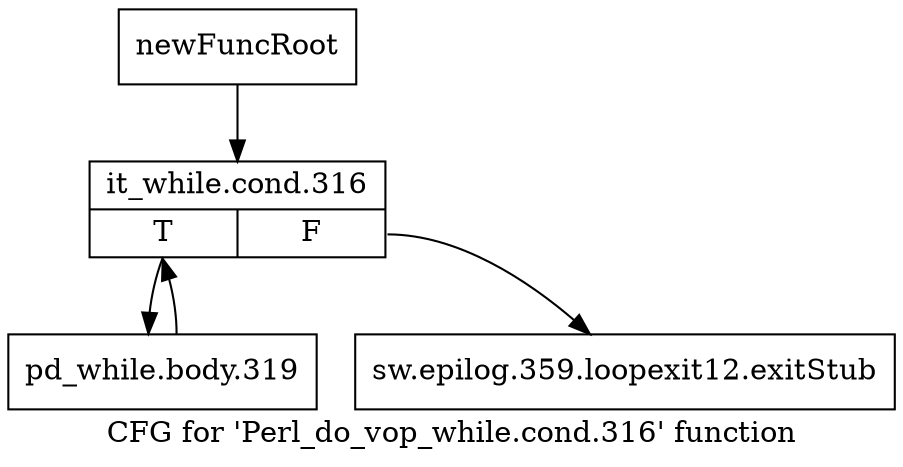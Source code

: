 digraph "CFG for 'Perl_do_vop_while.cond.316' function" {
	label="CFG for 'Perl_do_vop_while.cond.316' function";

	Node0x4b0ca60 [shape=record,label="{newFuncRoot}"];
	Node0x4b0ca60 -> Node0x4b0cb00;
	Node0x4b0cab0 [shape=record,label="{sw.epilog.359.loopexit12.exitStub}"];
	Node0x4b0cb00 [shape=record,label="{it_while.cond.316|{<s0>T|<s1>F}}"];
	Node0x4b0cb00:s0 -> Node0x4b0cb50;
	Node0x4b0cb00:s1 -> Node0x4b0cab0;
	Node0x4b0cb50 [shape=record,label="{pd_while.body.319}"];
	Node0x4b0cb50 -> Node0x4b0cb00;
}
